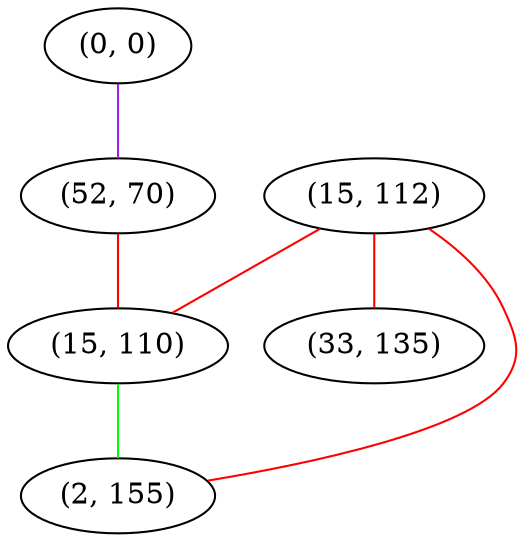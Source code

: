 graph "" {
"(0, 0)";
"(15, 112)";
"(52, 70)";
"(33, 135)";
"(15, 110)";
"(2, 155)";
"(0, 0)" -- "(52, 70)"  [color=purple, key=0, weight=4];
"(15, 112)" -- "(15, 110)"  [color=red, key=0, weight=1];
"(15, 112)" -- "(2, 155)"  [color=red, key=0, weight=1];
"(15, 112)" -- "(33, 135)"  [color=red, key=0, weight=1];
"(52, 70)" -- "(15, 110)"  [color=red, key=0, weight=1];
"(15, 110)" -- "(2, 155)"  [color=green, key=0, weight=2];
}
